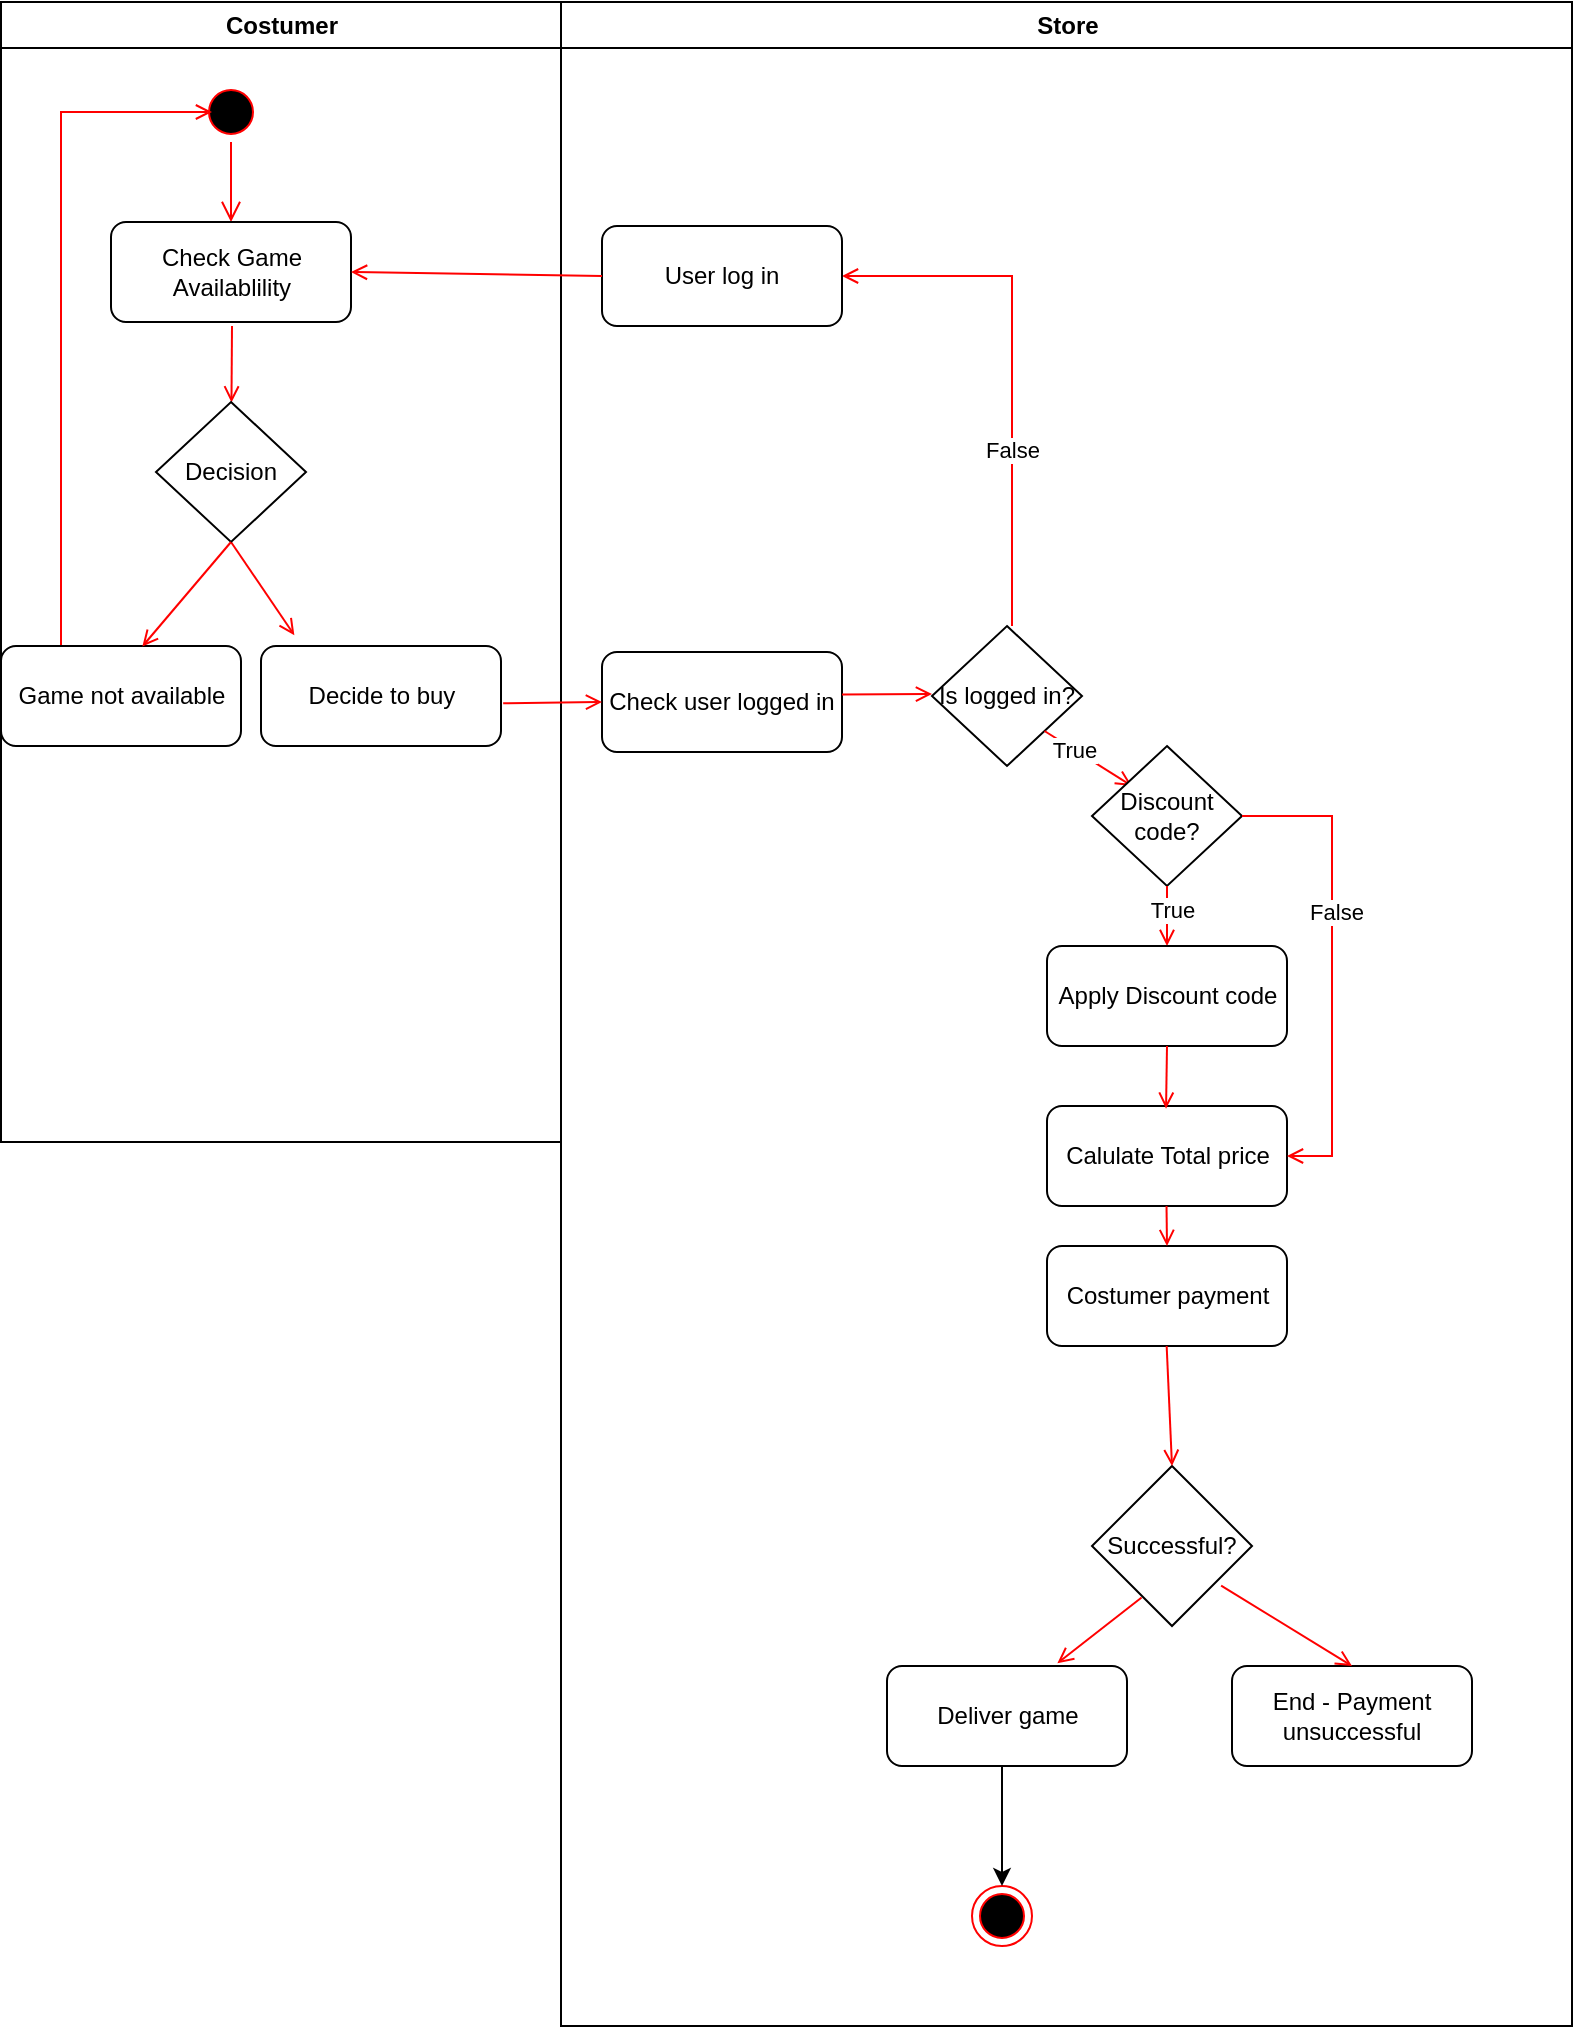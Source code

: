 <mxfile version="21.2.8" type="device">
  <diagram name="Page-1" id="e7e014a7-5840-1c2e-5031-d8a46d1fe8dd">
    <mxGraphModel dx="1823" dy="1003" grid="1" gridSize="10" guides="1" tooltips="1" connect="1" arrows="1" fold="1" page="1" pageScale="1" pageWidth="1169" pageHeight="826" background="none" math="0" shadow="0">
      <root>
        <mxCell id="0" />
        <mxCell id="1" parent="0" />
        <mxCell id="2" value="Costumer" style="swimlane;whiteSpace=wrap" parent="1" vertex="1">
          <mxGeometry x="164.5" y="128" width="280" height="570" as="geometry" />
        </mxCell>
        <mxCell id="5" value="" style="ellipse;shape=startState;fillColor=#000000;strokeColor=#ff0000;" parent="2" vertex="1">
          <mxGeometry x="100" y="40" width="30" height="30" as="geometry" />
        </mxCell>
        <mxCell id="6" value="" style="edgeStyle=elbowEdgeStyle;elbow=horizontal;verticalAlign=bottom;endArrow=open;endSize=8;strokeColor=#FF0000;endFill=1;rounded=0" parent="2" source="uS0hCm7-ux5Imnw-1YXK-42" edge="1">
          <mxGeometry x="100" y="40" as="geometry">
            <mxPoint x="115.5" y="110" as="targetPoint" />
          </mxGeometry>
        </mxCell>
        <mxCell id="9" value="" style="endArrow=open;strokeColor=#FF0000;endFill=1;rounded=0" parent="2" source="uS0hCm7-ux5Imnw-1YXK-44" edge="1">
          <mxGeometry relative="1" as="geometry">
            <mxPoint x="115" y="160" as="sourcePoint" />
            <mxPoint x="115" y="220" as="targetPoint" />
          </mxGeometry>
        </mxCell>
        <mxCell id="11" value="" style="endArrow=open;strokeColor=#FF0000;endFill=1;rounded=0;entryX=0.139;entryY=-0.108;entryDx=0;entryDy=0;entryPerimeter=0;" parent="2" target="uS0hCm7-ux5Imnw-1YXK-46" edge="1">
          <mxGeometry relative="1" as="geometry">
            <mxPoint x="115" y="270" as="sourcePoint" />
            <mxPoint x="115" y="325" as="targetPoint" />
          </mxGeometry>
        </mxCell>
        <mxCell id="12" value="" style="edgeStyle=elbowEdgeStyle;elbow=horizontal;strokeColor=#FF0000;endArrow=open;endFill=1;rounded=0;exitX=0.25;exitY=0;exitDx=0;exitDy=0;" parent="2" source="uS0hCm7-ux5Imnw-1YXK-50" edge="1">
          <mxGeometry width="100" height="100" relative="1" as="geometry">
            <mxPoint x="60" y="350" as="sourcePoint" />
            <mxPoint x="105.5" y="55" as="targetPoint" />
            <Array as="points">
              <mxPoint x="30" y="250" />
            </Array>
          </mxGeometry>
        </mxCell>
        <mxCell id="uS0hCm7-ux5Imnw-1YXK-43" value="" style="edgeStyle=elbowEdgeStyle;elbow=horizontal;verticalAlign=bottom;endArrow=open;endSize=8;strokeColor=#FF0000;endFill=1;rounded=0" edge="1" parent="2" source="5" target="uS0hCm7-ux5Imnw-1YXK-42">
          <mxGeometry x="100" y="40" as="geometry">
            <mxPoint x="280" y="238" as="targetPoint" />
            <mxPoint x="279.5" y="198" as="sourcePoint" />
          </mxGeometry>
        </mxCell>
        <mxCell id="uS0hCm7-ux5Imnw-1YXK-42" value="Check Game Availablility" style="rounded=1;whiteSpace=wrap;html=1;" vertex="1" parent="2">
          <mxGeometry x="55" y="110" width="120" height="50" as="geometry" />
        </mxCell>
        <mxCell id="uS0hCm7-ux5Imnw-1YXK-45" value="" style="endArrow=open;strokeColor=#FF0000;endFill=1;rounded=0" edge="1" parent="2" target="uS0hCm7-ux5Imnw-1YXK-44">
          <mxGeometry relative="1" as="geometry">
            <mxPoint x="115.5" y="162" as="sourcePoint" />
            <mxPoint x="279.5" y="348" as="targetPoint" />
          </mxGeometry>
        </mxCell>
        <mxCell id="uS0hCm7-ux5Imnw-1YXK-44" value="Decision" style="rhombus;whiteSpace=wrap;html=1;" vertex="1" parent="2">
          <mxGeometry x="77.5" y="200" width="75" height="70" as="geometry" />
        </mxCell>
        <mxCell id="uS0hCm7-ux5Imnw-1YXK-50" value="Game not available" style="rounded=1;whiteSpace=wrap;html=1;" vertex="1" parent="2">
          <mxGeometry y="322" width="120" height="50" as="geometry" />
        </mxCell>
        <mxCell id="uS0hCm7-ux5Imnw-1YXK-51" value="" style="endArrow=open;strokeColor=#FF0000;endFill=1;rounded=0;entryX=0.589;entryY=0.004;entryDx=0;entryDy=0;exitX=0.5;exitY=1;exitDx=0;exitDy=0;entryPerimeter=0;" edge="1" parent="2" source="uS0hCm7-ux5Imnw-1YXK-44" target="uS0hCm7-ux5Imnw-1YXK-50">
          <mxGeometry relative="1" as="geometry">
            <mxPoint x="69" y="259" as="sourcePoint" />
            <mxPoint x="120" y="311" as="targetPoint" />
          </mxGeometry>
        </mxCell>
        <mxCell id="3" value="Store" style="swimlane;whiteSpace=wrap" parent="1" vertex="1">
          <mxGeometry x="444.5" y="128" width="505.5" height="1012" as="geometry" />
        </mxCell>
        <mxCell id="uS0hCm7-ux5Imnw-1YXK-52" value="Check user logged in" style="rounded=1;whiteSpace=wrap;html=1;" vertex="1" parent="3">
          <mxGeometry x="20.5" y="325" width="120" height="50" as="geometry" />
        </mxCell>
        <mxCell id="38" value="" style="ellipse;shape=endState;fillColor=#000000;strokeColor=#ff0000" parent="3" vertex="1">
          <mxGeometry x="205.5" y="942" width="30" height="30" as="geometry" />
        </mxCell>
        <mxCell id="uS0hCm7-ux5Imnw-1YXK-53" value="Is logged in?" style="rhombus;whiteSpace=wrap;html=1;" vertex="1" parent="3">
          <mxGeometry x="185.5" y="312" width="75" height="70" as="geometry" />
        </mxCell>
        <mxCell id="uS0hCm7-ux5Imnw-1YXK-54" value="" style="endArrow=open;strokeColor=#FF0000;endFill=1;rounded=0;exitX=1;exitY=0.5;exitDx=0;exitDy=0;" edge="1" parent="3">
          <mxGeometry relative="1" as="geometry">
            <mxPoint x="140.5" y="346.29" as="sourcePoint" />
            <mxPoint x="185.5" y="346" as="targetPoint" />
          </mxGeometry>
        </mxCell>
        <mxCell id="uS0hCm7-ux5Imnw-1YXK-55" value="" style="endArrow=open;strokeColor=#FF0000;endFill=1;rounded=0;entryX=1;entryY=0.5;entryDx=0;entryDy=0;" edge="1" parent="3" target="uS0hCm7-ux5Imnw-1YXK-59">
          <mxGeometry relative="1" as="geometry">
            <mxPoint x="225.5" y="312" as="sourcePoint" />
            <mxPoint x="235.5" y="132" as="targetPoint" />
            <Array as="points">
              <mxPoint x="225.5" y="137" />
            </Array>
          </mxGeometry>
        </mxCell>
        <mxCell id="uS0hCm7-ux5Imnw-1YXK-56" value="False" style="edgeLabel;html=1;align=center;verticalAlign=middle;resizable=0;points=[];" vertex="1" connectable="0" parent="uS0hCm7-ux5Imnw-1YXK-55">
          <mxGeometry x="-0.32" relative="1" as="geometry">
            <mxPoint as="offset" />
          </mxGeometry>
        </mxCell>
        <mxCell id="uS0hCm7-ux5Imnw-1YXK-57" value="" style="endArrow=open;strokeColor=#FF0000;endFill=1;rounded=0;exitX=1;exitY=1;exitDx=0;exitDy=0;" edge="1" parent="3" source="uS0hCm7-ux5Imnw-1YXK-53">
          <mxGeometry relative="1" as="geometry">
            <mxPoint x="260.5" y="404.78" as="sourcePoint" />
            <mxPoint x="285.5" y="392" as="targetPoint" />
          </mxGeometry>
        </mxCell>
        <mxCell id="uS0hCm7-ux5Imnw-1YXK-58" value="True" style="edgeLabel;html=1;align=center;verticalAlign=middle;resizable=0;points=[];" vertex="1" connectable="0" parent="uS0hCm7-ux5Imnw-1YXK-57">
          <mxGeometry x="-0.32" relative="1" as="geometry">
            <mxPoint as="offset" />
          </mxGeometry>
        </mxCell>
        <mxCell id="uS0hCm7-ux5Imnw-1YXK-59" value="User log in" style="rounded=1;whiteSpace=wrap;html=1;" vertex="1" parent="3">
          <mxGeometry x="20.5" y="112" width="120" height="50" as="geometry" />
        </mxCell>
        <mxCell id="uS0hCm7-ux5Imnw-1YXK-63" value="Discount code?" style="rhombus;whiteSpace=wrap;html=1;" vertex="1" parent="3">
          <mxGeometry x="265.5" y="372" width="75" height="70" as="geometry" />
        </mxCell>
        <mxCell id="uS0hCm7-ux5Imnw-1YXK-65" value="" style="endArrow=open;strokeColor=#FF0000;endFill=1;rounded=0;exitX=0.5;exitY=1;exitDx=0;exitDy=0;entryX=0.5;entryY=0;entryDx=0;entryDy=0;" edge="1" parent="3" source="uS0hCm7-ux5Imnw-1YXK-63" target="uS0hCm7-ux5Imnw-1YXK-66">
          <mxGeometry relative="1" as="geometry">
            <mxPoint x="215.5" y="472.29" as="sourcePoint" />
            <mxPoint x="260.5" y="472" as="targetPoint" />
          </mxGeometry>
        </mxCell>
        <mxCell id="uS0hCm7-ux5Imnw-1YXK-67" value="True" style="edgeLabel;html=1;align=center;verticalAlign=middle;resizable=0;points=[];" vertex="1" connectable="0" parent="uS0hCm7-ux5Imnw-1YXK-65">
          <mxGeometry x="-0.222" y="2" relative="1" as="geometry">
            <mxPoint as="offset" />
          </mxGeometry>
        </mxCell>
        <mxCell id="uS0hCm7-ux5Imnw-1YXK-66" value="Apply Discount code" style="rounded=1;whiteSpace=wrap;html=1;" vertex="1" parent="3">
          <mxGeometry x="243" y="472" width="120" height="50" as="geometry" />
        </mxCell>
        <mxCell id="uS0hCm7-ux5Imnw-1YXK-70" value="Calulate Total price" style="rounded=1;whiteSpace=wrap;html=1;" vertex="1" parent="3">
          <mxGeometry x="243" y="552" width="120" height="50" as="geometry" />
        </mxCell>
        <mxCell id="uS0hCm7-ux5Imnw-1YXK-77" value="" style="endArrow=open;strokeColor=#FF0000;endFill=1;rounded=0;exitX=0.5;exitY=1;exitDx=0;exitDy=0;entryX=0.496;entryY=0.027;entryDx=0;entryDy=0;entryPerimeter=0;" edge="1" parent="3" source="uS0hCm7-ux5Imnw-1YXK-66" target="uS0hCm7-ux5Imnw-1YXK-70">
          <mxGeometry relative="1" as="geometry">
            <mxPoint x="302.9" y="522" as="sourcePoint" />
            <mxPoint x="302.9" y="552" as="targetPoint" />
          </mxGeometry>
        </mxCell>
        <mxCell id="uS0hCm7-ux5Imnw-1YXK-68" value="" style="endArrow=open;strokeColor=#FF0000;endFill=1;rounded=0;exitX=1;exitY=0.5;exitDx=0;exitDy=0;entryX=1;entryY=0.5;entryDx=0;entryDy=0;" edge="1" parent="3" source="uS0hCm7-ux5Imnw-1YXK-63" target="uS0hCm7-ux5Imnw-1YXK-70">
          <mxGeometry relative="1" as="geometry">
            <mxPoint x="303" y="446" as="sourcePoint" />
            <mxPoint x="355.5" y="562" as="targetPoint" />
            <Array as="points">
              <mxPoint x="385.5" y="407" />
              <mxPoint x="385.5" y="577" />
            </Array>
          </mxGeometry>
        </mxCell>
        <mxCell id="uS0hCm7-ux5Imnw-1YXK-69" value="False" style="edgeLabel;html=1;align=center;verticalAlign=middle;resizable=0;points=[];" vertex="1" connectable="0" parent="uS0hCm7-ux5Imnw-1YXK-68">
          <mxGeometry x="-0.222" y="2" relative="1" as="geometry">
            <mxPoint as="offset" />
          </mxGeometry>
        </mxCell>
        <mxCell id="uS0hCm7-ux5Imnw-1YXK-80" value="Costumer payment" style="rounded=1;whiteSpace=wrap;html=1;" vertex="1" parent="3">
          <mxGeometry x="243" y="622" width="120" height="50" as="geometry" />
        </mxCell>
        <mxCell id="uS0hCm7-ux5Imnw-1YXK-81" value="" style="endArrow=open;strokeColor=#FF0000;endFill=1;rounded=0;exitX=0.5;exitY=1;exitDx=0;exitDy=0;entryX=0.5;entryY=0;entryDx=0;entryDy=0;" edge="1" parent="3" target="uS0hCm7-ux5Imnw-1YXK-80">
          <mxGeometry relative="1" as="geometry">
            <mxPoint x="302.76" y="602" as="sourcePoint" />
            <mxPoint x="302.76" y="633" as="targetPoint" />
          </mxGeometry>
        </mxCell>
        <mxCell id="uS0hCm7-ux5Imnw-1YXK-82" value="Successful?" style="rhombus;whiteSpace=wrap;html=1;" vertex="1" parent="3">
          <mxGeometry x="265.5" y="732" width="80" height="80" as="geometry" />
        </mxCell>
        <mxCell id="uS0hCm7-ux5Imnw-1YXK-83" value="" style="endArrow=open;strokeColor=#FF0000;endFill=1;rounded=0;exitX=0.5;exitY=1;exitDx=0;exitDy=0;" edge="1" parent="3">
          <mxGeometry relative="1" as="geometry">
            <mxPoint x="302.83" y="672" as="sourcePoint" />
            <mxPoint x="305.5" y="732" as="targetPoint" />
          </mxGeometry>
        </mxCell>
        <mxCell id="uS0hCm7-ux5Imnw-1YXK-90" style="edgeStyle=orthogonalEdgeStyle;rounded=0;orthogonalLoop=1;jettySize=auto;html=1;entryX=0.5;entryY=0;entryDx=0;entryDy=0;" edge="1" parent="3" source="uS0hCm7-ux5Imnw-1YXK-84" target="38">
          <mxGeometry relative="1" as="geometry">
            <Array as="points">
              <mxPoint x="221" y="912" />
            </Array>
          </mxGeometry>
        </mxCell>
        <mxCell id="uS0hCm7-ux5Imnw-1YXK-84" value="Deliver game" style="rounded=1;whiteSpace=wrap;html=1;" vertex="1" parent="3">
          <mxGeometry x="163" y="832" width="120" height="50" as="geometry" />
        </mxCell>
        <mxCell id="uS0hCm7-ux5Imnw-1YXK-85" value="" style="endArrow=open;strokeColor=#FF0000;endFill=1;rounded=0;exitX=0.31;exitY=0.822;exitDx=0;exitDy=0;entryX=0.71;entryY=-0.027;entryDx=0;entryDy=0;entryPerimeter=0;exitPerimeter=0;" edge="1" parent="3" source="uS0hCm7-ux5Imnw-1YXK-82" target="uS0hCm7-ux5Imnw-1YXK-84">
          <mxGeometry relative="1" as="geometry">
            <mxPoint x="295.5" y="792" as="sourcePoint" />
            <mxPoint x="298.17" y="852" as="targetPoint" />
          </mxGeometry>
        </mxCell>
        <mxCell id="uS0hCm7-ux5Imnw-1YXK-86" value="End - Payment unsuccessful" style="rounded=1;whiteSpace=wrap;html=1;" vertex="1" parent="3">
          <mxGeometry x="335.5" y="832" width="120" height="50" as="geometry" />
        </mxCell>
        <mxCell id="uS0hCm7-ux5Imnw-1YXK-87" value="" style="endArrow=open;strokeColor=#FF0000;endFill=1;rounded=0;exitX=0.807;exitY=0.748;exitDx=0;exitDy=0;entryX=0.5;entryY=0;entryDx=0;entryDy=0;exitPerimeter=0;" edge="1" parent="3" source="uS0hCm7-ux5Imnw-1YXK-82" target="uS0hCm7-ux5Imnw-1YXK-86">
          <mxGeometry relative="1" as="geometry">
            <mxPoint x="357.5" y="799" as="sourcePoint" />
            <mxPoint x="315.5" y="832" as="targetPoint" />
          </mxGeometry>
        </mxCell>
        <mxCell id="20" value="" style="endArrow=open;strokeColor=#FF0000;endFill=1;rounded=0;exitX=1.009;exitY=0.573;exitDx=0;exitDy=0;exitPerimeter=0;entryX=0;entryY=0.5;entryDx=0;entryDy=0;" parent="1" source="uS0hCm7-ux5Imnw-1YXK-46" target="uS0hCm7-ux5Imnw-1YXK-52" edge="1">
          <mxGeometry relative="1" as="geometry">
            <mxPoint x="334.5" y="478" as="sourcePoint" />
            <mxPoint x="460" y="479" as="targetPoint" />
          </mxGeometry>
        </mxCell>
        <mxCell id="uS0hCm7-ux5Imnw-1YXK-47" value="" style="endArrow=open;strokeColor=#FF0000;endFill=1;rounded=0" edge="1" parent="1" target="uS0hCm7-ux5Imnw-1YXK-46">
          <mxGeometry relative="1" as="geometry">
            <mxPoint x="334.5" y="478" as="sourcePoint" />
            <mxPoint x="465" y="478" as="targetPoint" />
          </mxGeometry>
        </mxCell>
        <mxCell id="uS0hCm7-ux5Imnw-1YXK-46" value="Decide to buy" style="rounded=1;whiteSpace=wrap;html=1;" vertex="1" parent="1">
          <mxGeometry x="294.5" y="450" width="120" height="50" as="geometry" />
        </mxCell>
        <mxCell id="uS0hCm7-ux5Imnw-1YXK-61" value="" style="endArrow=open;strokeColor=#FF0000;endFill=1;rounded=0;entryX=1;entryY=0.5;entryDx=0;entryDy=0;exitX=0;exitY=0.5;exitDx=0;exitDy=0;" edge="1" parent="1" source="uS0hCm7-ux5Imnw-1YXK-59" target="uS0hCm7-ux5Imnw-1YXK-42">
          <mxGeometry relative="1" as="geometry">
            <mxPoint x="414.5" y="373" as="sourcePoint" />
            <mxPoint x="330" y="198" as="targetPoint" />
            <Array as="points" />
          </mxGeometry>
        </mxCell>
      </root>
    </mxGraphModel>
  </diagram>
</mxfile>
